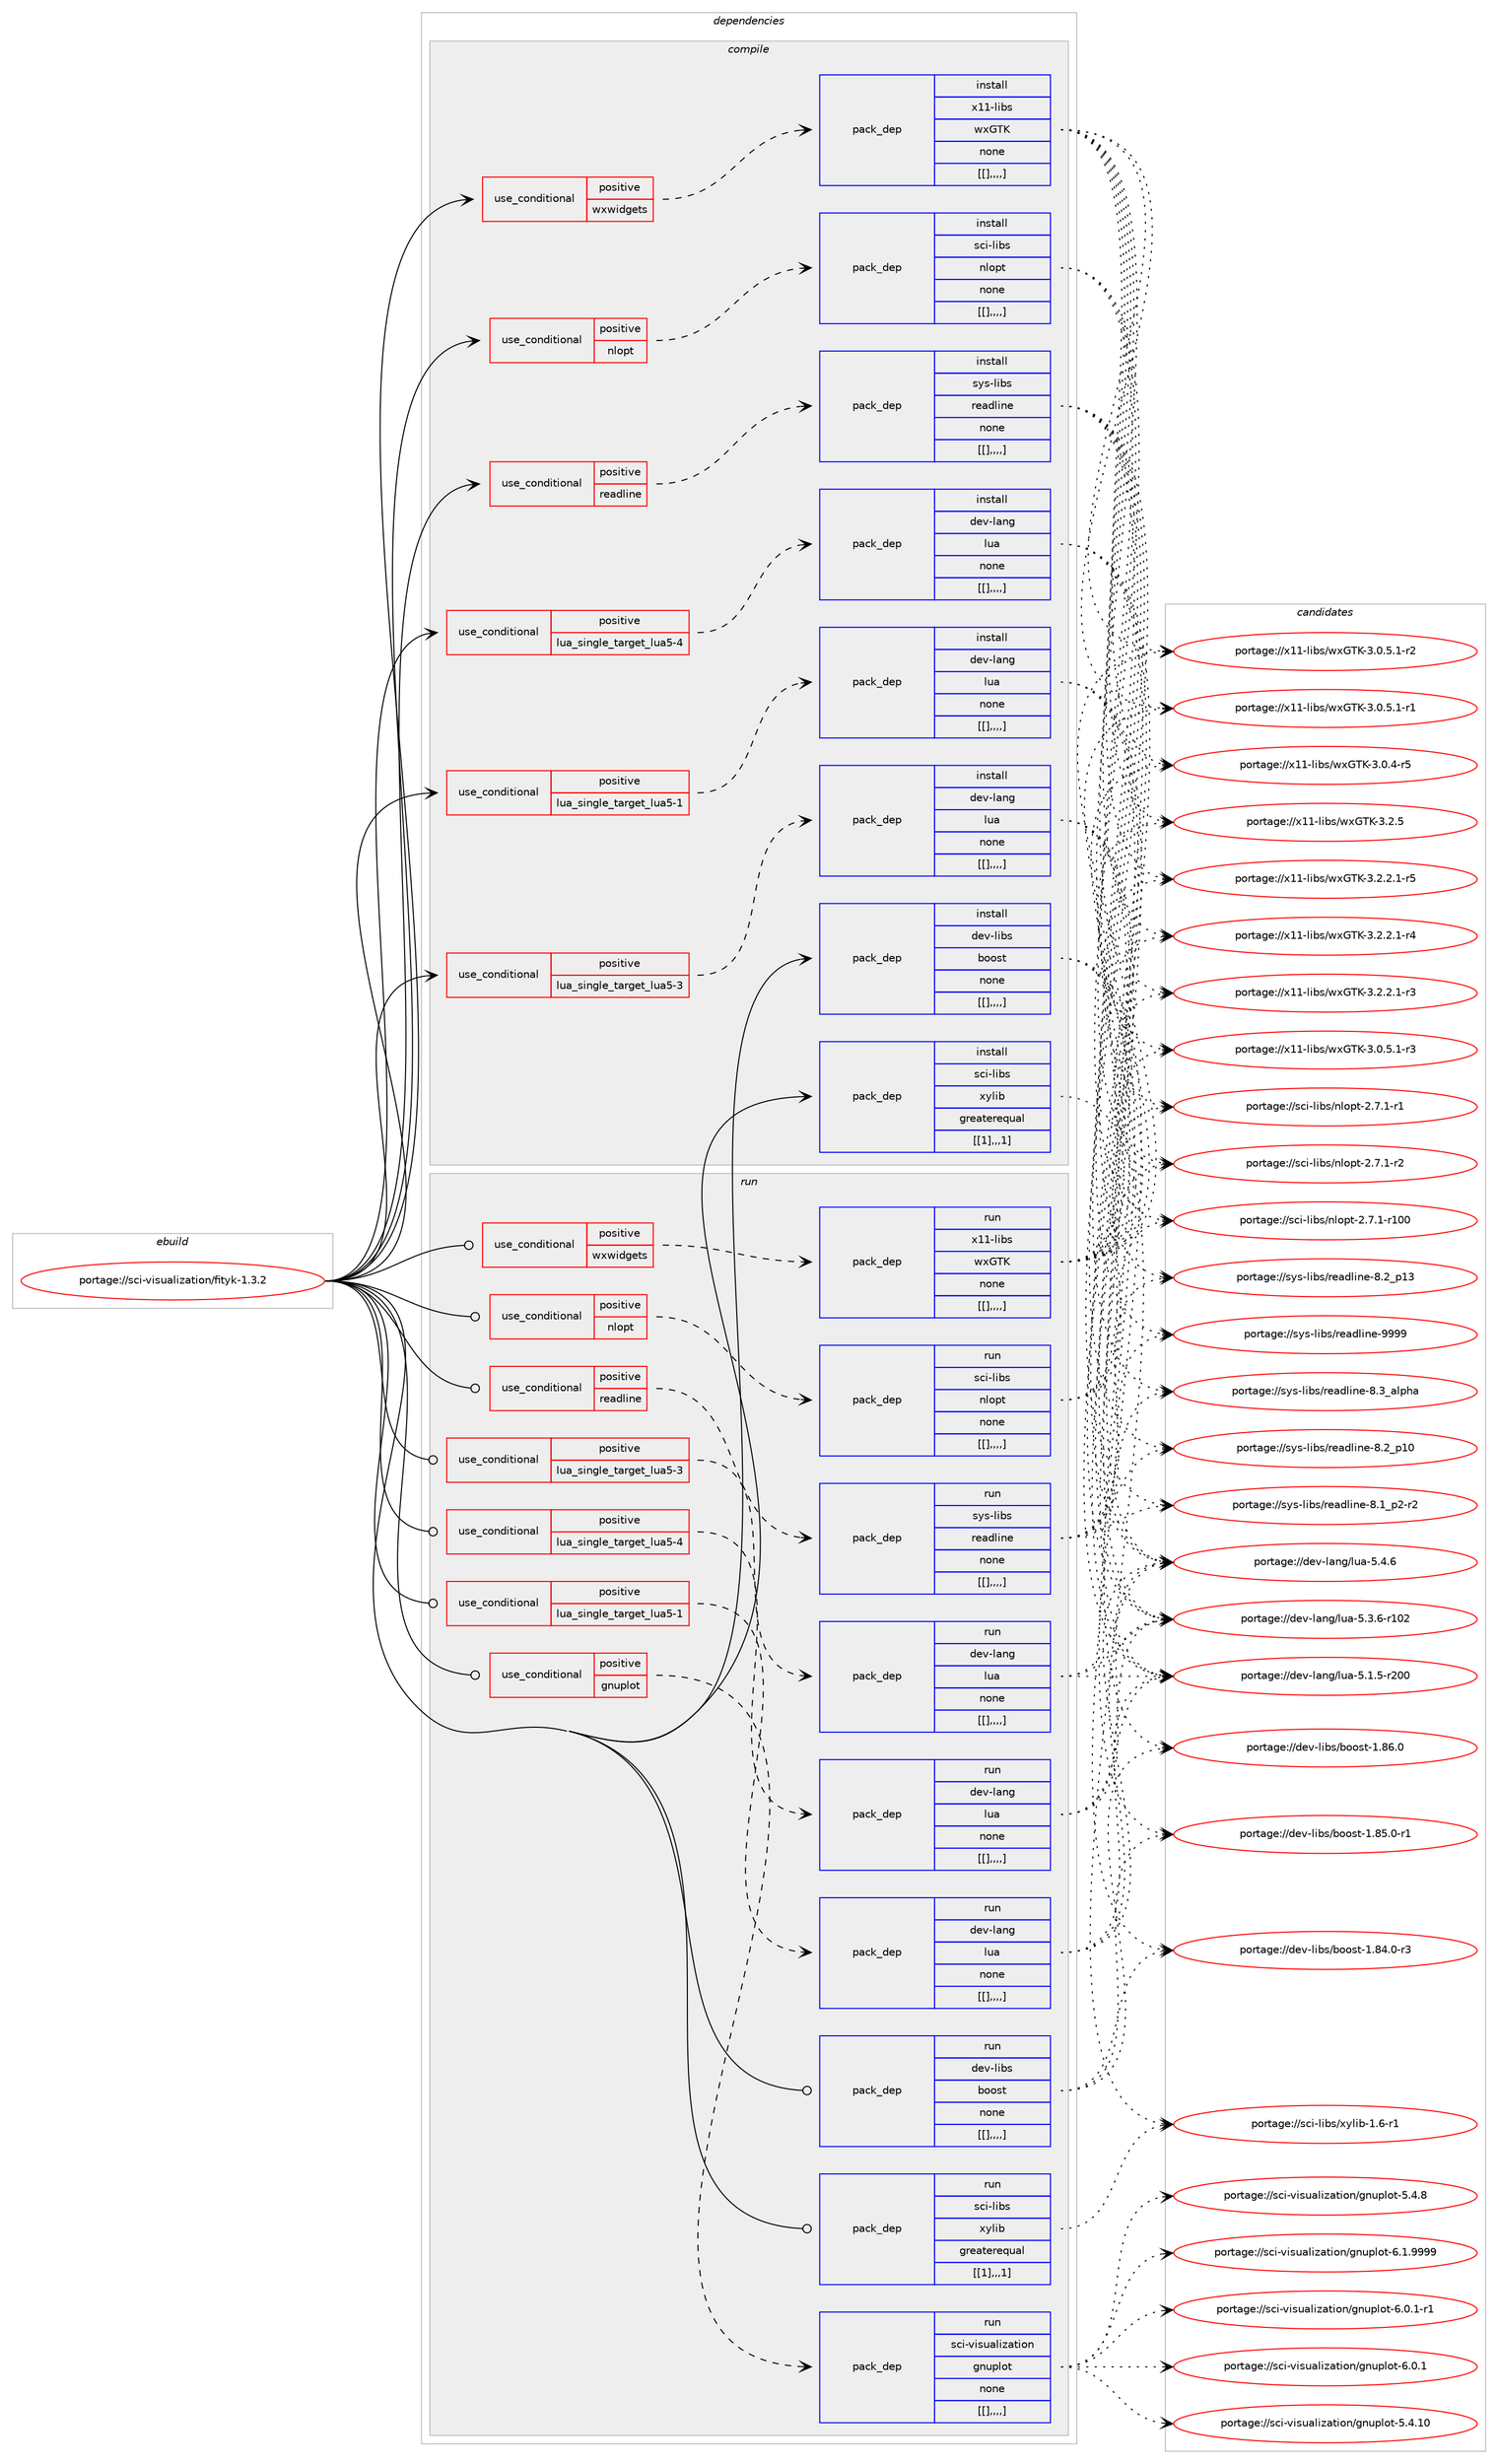 digraph prolog {

# *************
# Graph options
# *************

newrank=true;
concentrate=true;
compound=true;
graph [rankdir=LR,fontname=Helvetica,fontsize=10,ranksep=1.5];#, ranksep=2.5, nodesep=0.2];
edge  [arrowhead=vee];
node  [fontname=Helvetica,fontsize=10];

# **********
# The ebuild
# **********

subgraph cluster_leftcol {
color=gray;
label=<<i>ebuild</i>>;
id [label="portage://sci-visualization/fityk-1.3.2", color=red, width=4, href="../sci-visualization/fityk-1.3.2.svg"];
}

# ****************
# The dependencies
# ****************

subgraph cluster_midcol {
color=gray;
label=<<i>dependencies</i>>;
subgraph cluster_compile {
fillcolor="#eeeeee";
style=filled;
label=<<i>compile</i>>;
subgraph cond113462 {
dependency422621 [label=<<TABLE BORDER="0" CELLBORDER="1" CELLSPACING="0" CELLPADDING="4"><TR><TD ROWSPAN="3" CELLPADDING="10">use_conditional</TD></TR><TR><TD>positive</TD></TR><TR><TD>lua_single_target_lua5-1</TD></TR></TABLE>>, shape=none, color=red];
subgraph pack306229 {
dependency422622 [label=<<TABLE BORDER="0" CELLBORDER="1" CELLSPACING="0" CELLPADDING="4" WIDTH="220"><TR><TD ROWSPAN="6" CELLPADDING="30">pack_dep</TD></TR><TR><TD WIDTH="110">install</TD></TR><TR><TD>dev-lang</TD></TR><TR><TD>lua</TD></TR><TR><TD>none</TD></TR><TR><TD>[[],,,,]</TD></TR></TABLE>>, shape=none, color=blue];
}
dependency422621:e -> dependency422622:w [weight=20,style="dashed",arrowhead="vee"];
}
id:e -> dependency422621:w [weight=20,style="solid",arrowhead="vee"];
subgraph cond113463 {
dependency422623 [label=<<TABLE BORDER="0" CELLBORDER="1" CELLSPACING="0" CELLPADDING="4"><TR><TD ROWSPAN="3" CELLPADDING="10">use_conditional</TD></TR><TR><TD>positive</TD></TR><TR><TD>lua_single_target_lua5-3</TD></TR></TABLE>>, shape=none, color=red];
subgraph pack306230 {
dependency422624 [label=<<TABLE BORDER="0" CELLBORDER="1" CELLSPACING="0" CELLPADDING="4" WIDTH="220"><TR><TD ROWSPAN="6" CELLPADDING="30">pack_dep</TD></TR><TR><TD WIDTH="110">install</TD></TR><TR><TD>dev-lang</TD></TR><TR><TD>lua</TD></TR><TR><TD>none</TD></TR><TR><TD>[[],,,,]</TD></TR></TABLE>>, shape=none, color=blue];
}
dependency422623:e -> dependency422624:w [weight=20,style="dashed",arrowhead="vee"];
}
id:e -> dependency422623:w [weight=20,style="solid",arrowhead="vee"];
subgraph cond113464 {
dependency422625 [label=<<TABLE BORDER="0" CELLBORDER="1" CELLSPACING="0" CELLPADDING="4"><TR><TD ROWSPAN="3" CELLPADDING="10">use_conditional</TD></TR><TR><TD>positive</TD></TR><TR><TD>lua_single_target_lua5-4</TD></TR></TABLE>>, shape=none, color=red];
subgraph pack306231 {
dependency422626 [label=<<TABLE BORDER="0" CELLBORDER="1" CELLSPACING="0" CELLPADDING="4" WIDTH="220"><TR><TD ROWSPAN="6" CELLPADDING="30">pack_dep</TD></TR><TR><TD WIDTH="110">install</TD></TR><TR><TD>dev-lang</TD></TR><TR><TD>lua</TD></TR><TR><TD>none</TD></TR><TR><TD>[[],,,,]</TD></TR></TABLE>>, shape=none, color=blue];
}
dependency422625:e -> dependency422626:w [weight=20,style="dashed",arrowhead="vee"];
}
id:e -> dependency422625:w [weight=20,style="solid",arrowhead="vee"];
subgraph cond113465 {
dependency422627 [label=<<TABLE BORDER="0" CELLBORDER="1" CELLSPACING="0" CELLPADDING="4"><TR><TD ROWSPAN="3" CELLPADDING="10">use_conditional</TD></TR><TR><TD>positive</TD></TR><TR><TD>nlopt</TD></TR></TABLE>>, shape=none, color=red];
subgraph pack306232 {
dependency422628 [label=<<TABLE BORDER="0" CELLBORDER="1" CELLSPACING="0" CELLPADDING="4" WIDTH="220"><TR><TD ROWSPAN="6" CELLPADDING="30">pack_dep</TD></TR><TR><TD WIDTH="110">install</TD></TR><TR><TD>sci-libs</TD></TR><TR><TD>nlopt</TD></TR><TR><TD>none</TD></TR><TR><TD>[[],,,,]</TD></TR></TABLE>>, shape=none, color=blue];
}
dependency422627:e -> dependency422628:w [weight=20,style="dashed",arrowhead="vee"];
}
id:e -> dependency422627:w [weight=20,style="solid",arrowhead="vee"];
subgraph cond113466 {
dependency422629 [label=<<TABLE BORDER="0" CELLBORDER="1" CELLSPACING="0" CELLPADDING="4"><TR><TD ROWSPAN="3" CELLPADDING="10">use_conditional</TD></TR><TR><TD>positive</TD></TR><TR><TD>readline</TD></TR></TABLE>>, shape=none, color=red];
subgraph pack306233 {
dependency422630 [label=<<TABLE BORDER="0" CELLBORDER="1" CELLSPACING="0" CELLPADDING="4" WIDTH="220"><TR><TD ROWSPAN="6" CELLPADDING="30">pack_dep</TD></TR><TR><TD WIDTH="110">install</TD></TR><TR><TD>sys-libs</TD></TR><TR><TD>readline</TD></TR><TR><TD>none</TD></TR><TR><TD>[[],,,,]</TD></TR></TABLE>>, shape=none, color=blue];
}
dependency422629:e -> dependency422630:w [weight=20,style="dashed",arrowhead="vee"];
}
id:e -> dependency422629:w [weight=20,style="solid",arrowhead="vee"];
subgraph cond113467 {
dependency422631 [label=<<TABLE BORDER="0" CELLBORDER="1" CELLSPACING="0" CELLPADDING="4"><TR><TD ROWSPAN="3" CELLPADDING="10">use_conditional</TD></TR><TR><TD>positive</TD></TR><TR><TD>wxwidgets</TD></TR></TABLE>>, shape=none, color=red];
subgraph pack306234 {
dependency422632 [label=<<TABLE BORDER="0" CELLBORDER="1" CELLSPACING="0" CELLPADDING="4" WIDTH="220"><TR><TD ROWSPAN="6" CELLPADDING="30">pack_dep</TD></TR><TR><TD WIDTH="110">install</TD></TR><TR><TD>x11-libs</TD></TR><TR><TD>wxGTK</TD></TR><TR><TD>none</TD></TR><TR><TD>[[],,,,]</TD></TR></TABLE>>, shape=none, color=blue];
}
dependency422631:e -> dependency422632:w [weight=20,style="dashed",arrowhead="vee"];
}
id:e -> dependency422631:w [weight=20,style="solid",arrowhead="vee"];
subgraph pack306235 {
dependency422633 [label=<<TABLE BORDER="0" CELLBORDER="1" CELLSPACING="0" CELLPADDING="4" WIDTH="220"><TR><TD ROWSPAN="6" CELLPADDING="30">pack_dep</TD></TR><TR><TD WIDTH="110">install</TD></TR><TR><TD>dev-libs</TD></TR><TR><TD>boost</TD></TR><TR><TD>none</TD></TR><TR><TD>[[],,,,]</TD></TR></TABLE>>, shape=none, color=blue];
}
id:e -> dependency422633:w [weight=20,style="solid",arrowhead="vee"];
subgraph pack306236 {
dependency422634 [label=<<TABLE BORDER="0" CELLBORDER="1" CELLSPACING="0" CELLPADDING="4" WIDTH="220"><TR><TD ROWSPAN="6" CELLPADDING="30">pack_dep</TD></TR><TR><TD WIDTH="110">install</TD></TR><TR><TD>sci-libs</TD></TR><TR><TD>xylib</TD></TR><TR><TD>greaterequal</TD></TR><TR><TD>[[1],,,1]</TD></TR></TABLE>>, shape=none, color=blue];
}
id:e -> dependency422634:w [weight=20,style="solid",arrowhead="vee"];
}
subgraph cluster_compileandrun {
fillcolor="#eeeeee";
style=filled;
label=<<i>compile and run</i>>;
}
subgraph cluster_run {
fillcolor="#eeeeee";
style=filled;
label=<<i>run</i>>;
subgraph cond113468 {
dependency422635 [label=<<TABLE BORDER="0" CELLBORDER="1" CELLSPACING="0" CELLPADDING="4"><TR><TD ROWSPAN="3" CELLPADDING="10">use_conditional</TD></TR><TR><TD>positive</TD></TR><TR><TD>gnuplot</TD></TR></TABLE>>, shape=none, color=red];
subgraph pack306237 {
dependency422636 [label=<<TABLE BORDER="0" CELLBORDER="1" CELLSPACING="0" CELLPADDING="4" WIDTH="220"><TR><TD ROWSPAN="6" CELLPADDING="30">pack_dep</TD></TR><TR><TD WIDTH="110">run</TD></TR><TR><TD>sci-visualization</TD></TR><TR><TD>gnuplot</TD></TR><TR><TD>none</TD></TR><TR><TD>[[],,,,]</TD></TR></TABLE>>, shape=none, color=blue];
}
dependency422635:e -> dependency422636:w [weight=20,style="dashed",arrowhead="vee"];
}
id:e -> dependency422635:w [weight=20,style="solid",arrowhead="odot"];
subgraph cond113469 {
dependency422637 [label=<<TABLE BORDER="0" CELLBORDER="1" CELLSPACING="0" CELLPADDING="4"><TR><TD ROWSPAN="3" CELLPADDING="10">use_conditional</TD></TR><TR><TD>positive</TD></TR><TR><TD>lua_single_target_lua5-1</TD></TR></TABLE>>, shape=none, color=red];
subgraph pack306238 {
dependency422638 [label=<<TABLE BORDER="0" CELLBORDER="1" CELLSPACING="0" CELLPADDING="4" WIDTH="220"><TR><TD ROWSPAN="6" CELLPADDING="30">pack_dep</TD></TR><TR><TD WIDTH="110">run</TD></TR><TR><TD>dev-lang</TD></TR><TR><TD>lua</TD></TR><TR><TD>none</TD></TR><TR><TD>[[],,,,]</TD></TR></TABLE>>, shape=none, color=blue];
}
dependency422637:e -> dependency422638:w [weight=20,style="dashed",arrowhead="vee"];
}
id:e -> dependency422637:w [weight=20,style="solid",arrowhead="odot"];
subgraph cond113470 {
dependency422639 [label=<<TABLE BORDER="0" CELLBORDER="1" CELLSPACING="0" CELLPADDING="4"><TR><TD ROWSPAN="3" CELLPADDING="10">use_conditional</TD></TR><TR><TD>positive</TD></TR><TR><TD>lua_single_target_lua5-3</TD></TR></TABLE>>, shape=none, color=red];
subgraph pack306239 {
dependency422640 [label=<<TABLE BORDER="0" CELLBORDER="1" CELLSPACING="0" CELLPADDING="4" WIDTH="220"><TR><TD ROWSPAN="6" CELLPADDING="30">pack_dep</TD></TR><TR><TD WIDTH="110">run</TD></TR><TR><TD>dev-lang</TD></TR><TR><TD>lua</TD></TR><TR><TD>none</TD></TR><TR><TD>[[],,,,]</TD></TR></TABLE>>, shape=none, color=blue];
}
dependency422639:e -> dependency422640:w [weight=20,style="dashed",arrowhead="vee"];
}
id:e -> dependency422639:w [weight=20,style="solid",arrowhead="odot"];
subgraph cond113471 {
dependency422641 [label=<<TABLE BORDER="0" CELLBORDER="1" CELLSPACING="0" CELLPADDING="4"><TR><TD ROWSPAN="3" CELLPADDING="10">use_conditional</TD></TR><TR><TD>positive</TD></TR><TR><TD>lua_single_target_lua5-4</TD></TR></TABLE>>, shape=none, color=red];
subgraph pack306240 {
dependency422642 [label=<<TABLE BORDER="0" CELLBORDER="1" CELLSPACING="0" CELLPADDING="4" WIDTH="220"><TR><TD ROWSPAN="6" CELLPADDING="30">pack_dep</TD></TR><TR><TD WIDTH="110">run</TD></TR><TR><TD>dev-lang</TD></TR><TR><TD>lua</TD></TR><TR><TD>none</TD></TR><TR><TD>[[],,,,]</TD></TR></TABLE>>, shape=none, color=blue];
}
dependency422641:e -> dependency422642:w [weight=20,style="dashed",arrowhead="vee"];
}
id:e -> dependency422641:w [weight=20,style="solid",arrowhead="odot"];
subgraph cond113472 {
dependency422643 [label=<<TABLE BORDER="0" CELLBORDER="1" CELLSPACING="0" CELLPADDING="4"><TR><TD ROWSPAN="3" CELLPADDING="10">use_conditional</TD></TR><TR><TD>positive</TD></TR><TR><TD>nlopt</TD></TR></TABLE>>, shape=none, color=red];
subgraph pack306241 {
dependency422644 [label=<<TABLE BORDER="0" CELLBORDER="1" CELLSPACING="0" CELLPADDING="4" WIDTH="220"><TR><TD ROWSPAN="6" CELLPADDING="30">pack_dep</TD></TR><TR><TD WIDTH="110">run</TD></TR><TR><TD>sci-libs</TD></TR><TR><TD>nlopt</TD></TR><TR><TD>none</TD></TR><TR><TD>[[],,,,]</TD></TR></TABLE>>, shape=none, color=blue];
}
dependency422643:e -> dependency422644:w [weight=20,style="dashed",arrowhead="vee"];
}
id:e -> dependency422643:w [weight=20,style="solid",arrowhead="odot"];
subgraph cond113473 {
dependency422645 [label=<<TABLE BORDER="0" CELLBORDER="1" CELLSPACING="0" CELLPADDING="4"><TR><TD ROWSPAN="3" CELLPADDING="10">use_conditional</TD></TR><TR><TD>positive</TD></TR><TR><TD>readline</TD></TR></TABLE>>, shape=none, color=red];
subgraph pack306242 {
dependency422646 [label=<<TABLE BORDER="0" CELLBORDER="1" CELLSPACING="0" CELLPADDING="4" WIDTH="220"><TR><TD ROWSPAN="6" CELLPADDING="30">pack_dep</TD></TR><TR><TD WIDTH="110">run</TD></TR><TR><TD>sys-libs</TD></TR><TR><TD>readline</TD></TR><TR><TD>none</TD></TR><TR><TD>[[],,,,]</TD></TR></TABLE>>, shape=none, color=blue];
}
dependency422645:e -> dependency422646:w [weight=20,style="dashed",arrowhead="vee"];
}
id:e -> dependency422645:w [weight=20,style="solid",arrowhead="odot"];
subgraph cond113474 {
dependency422647 [label=<<TABLE BORDER="0" CELLBORDER="1" CELLSPACING="0" CELLPADDING="4"><TR><TD ROWSPAN="3" CELLPADDING="10">use_conditional</TD></TR><TR><TD>positive</TD></TR><TR><TD>wxwidgets</TD></TR></TABLE>>, shape=none, color=red];
subgraph pack306243 {
dependency422648 [label=<<TABLE BORDER="0" CELLBORDER="1" CELLSPACING="0" CELLPADDING="4" WIDTH="220"><TR><TD ROWSPAN="6" CELLPADDING="30">pack_dep</TD></TR><TR><TD WIDTH="110">run</TD></TR><TR><TD>x11-libs</TD></TR><TR><TD>wxGTK</TD></TR><TR><TD>none</TD></TR><TR><TD>[[],,,,]</TD></TR></TABLE>>, shape=none, color=blue];
}
dependency422647:e -> dependency422648:w [weight=20,style="dashed",arrowhead="vee"];
}
id:e -> dependency422647:w [weight=20,style="solid",arrowhead="odot"];
subgraph pack306244 {
dependency422649 [label=<<TABLE BORDER="0" CELLBORDER="1" CELLSPACING="0" CELLPADDING="4" WIDTH="220"><TR><TD ROWSPAN="6" CELLPADDING="30">pack_dep</TD></TR><TR><TD WIDTH="110">run</TD></TR><TR><TD>dev-libs</TD></TR><TR><TD>boost</TD></TR><TR><TD>none</TD></TR><TR><TD>[[],,,,]</TD></TR></TABLE>>, shape=none, color=blue];
}
id:e -> dependency422649:w [weight=20,style="solid",arrowhead="odot"];
subgraph pack306245 {
dependency422650 [label=<<TABLE BORDER="0" CELLBORDER="1" CELLSPACING="0" CELLPADDING="4" WIDTH="220"><TR><TD ROWSPAN="6" CELLPADDING="30">pack_dep</TD></TR><TR><TD WIDTH="110">run</TD></TR><TR><TD>sci-libs</TD></TR><TR><TD>xylib</TD></TR><TR><TD>greaterequal</TD></TR><TR><TD>[[1],,,1]</TD></TR></TABLE>>, shape=none, color=blue];
}
id:e -> dependency422650:w [weight=20,style="solid",arrowhead="odot"];
}
}

# **************
# The candidates
# **************

subgraph cluster_choices {
rank=same;
color=gray;
label=<<i>candidates</i>>;

subgraph choice306229 {
color=black;
nodesep=1;
choice10010111845108971101034710811797455346524654 [label="portage://dev-lang/lua-5.4.6", color=red, width=4,href="../dev-lang/lua-5.4.6.svg"];
choice1001011184510897110103471081179745534651465445114494850 [label="portage://dev-lang/lua-5.3.6-r102", color=red, width=4,href="../dev-lang/lua-5.3.6-r102.svg"];
choice1001011184510897110103471081179745534649465345114504848 [label="portage://dev-lang/lua-5.1.5-r200", color=red, width=4,href="../dev-lang/lua-5.1.5-r200.svg"];
dependency422622:e -> choice10010111845108971101034710811797455346524654:w [style=dotted,weight="100"];
dependency422622:e -> choice1001011184510897110103471081179745534651465445114494850:w [style=dotted,weight="100"];
dependency422622:e -> choice1001011184510897110103471081179745534649465345114504848:w [style=dotted,weight="100"];
}
subgraph choice306230 {
color=black;
nodesep=1;
choice10010111845108971101034710811797455346524654 [label="portage://dev-lang/lua-5.4.6", color=red, width=4,href="../dev-lang/lua-5.4.6.svg"];
choice1001011184510897110103471081179745534651465445114494850 [label="portage://dev-lang/lua-5.3.6-r102", color=red, width=4,href="../dev-lang/lua-5.3.6-r102.svg"];
choice1001011184510897110103471081179745534649465345114504848 [label="portage://dev-lang/lua-5.1.5-r200", color=red, width=4,href="../dev-lang/lua-5.1.5-r200.svg"];
dependency422624:e -> choice10010111845108971101034710811797455346524654:w [style=dotted,weight="100"];
dependency422624:e -> choice1001011184510897110103471081179745534651465445114494850:w [style=dotted,weight="100"];
dependency422624:e -> choice1001011184510897110103471081179745534649465345114504848:w [style=dotted,weight="100"];
}
subgraph choice306231 {
color=black;
nodesep=1;
choice10010111845108971101034710811797455346524654 [label="portage://dev-lang/lua-5.4.6", color=red, width=4,href="../dev-lang/lua-5.4.6.svg"];
choice1001011184510897110103471081179745534651465445114494850 [label="portage://dev-lang/lua-5.3.6-r102", color=red, width=4,href="../dev-lang/lua-5.3.6-r102.svg"];
choice1001011184510897110103471081179745534649465345114504848 [label="portage://dev-lang/lua-5.1.5-r200", color=red, width=4,href="../dev-lang/lua-5.1.5-r200.svg"];
dependency422626:e -> choice10010111845108971101034710811797455346524654:w [style=dotted,weight="100"];
dependency422626:e -> choice1001011184510897110103471081179745534651465445114494850:w [style=dotted,weight="100"];
dependency422626:e -> choice1001011184510897110103471081179745534649465345114504848:w [style=dotted,weight="100"];
}
subgraph choice306232 {
color=black;
nodesep=1;
choice115991054510810598115471101081111121164550465546494511450 [label="portage://sci-libs/nlopt-2.7.1-r2", color=red, width=4,href="../sci-libs/nlopt-2.7.1-r2.svg"];
choice1159910545108105981154711010811111211645504655464945114494848 [label="portage://sci-libs/nlopt-2.7.1-r100", color=red, width=4,href="../sci-libs/nlopt-2.7.1-r100.svg"];
choice115991054510810598115471101081111121164550465546494511449 [label="portage://sci-libs/nlopt-2.7.1-r1", color=red, width=4,href="../sci-libs/nlopt-2.7.1-r1.svg"];
dependency422628:e -> choice115991054510810598115471101081111121164550465546494511450:w [style=dotted,weight="100"];
dependency422628:e -> choice1159910545108105981154711010811111211645504655464945114494848:w [style=dotted,weight="100"];
dependency422628:e -> choice115991054510810598115471101081111121164550465546494511449:w [style=dotted,weight="100"];
}
subgraph choice306233 {
color=black;
nodesep=1;
choice115121115451081059811547114101971001081051101014557575757 [label="portage://sys-libs/readline-9999", color=red, width=4,href="../sys-libs/readline-9999.svg"];
choice1151211154510810598115471141019710010810511010145564651959710811210497 [label="portage://sys-libs/readline-8.3_alpha", color=red, width=4,href="../sys-libs/readline-8.3_alpha.svg"];
choice1151211154510810598115471141019710010810511010145564650951124951 [label="portage://sys-libs/readline-8.2_p13", color=red, width=4,href="../sys-libs/readline-8.2_p13.svg"];
choice1151211154510810598115471141019710010810511010145564650951124948 [label="portage://sys-libs/readline-8.2_p10", color=red, width=4,href="../sys-libs/readline-8.2_p10.svg"];
choice115121115451081059811547114101971001081051101014556464995112504511450 [label="portage://sys-libs/readline-8.1_p2-r2", color=red, width=4,href="../sys-libs/readline-8.1_p2-r2.svg"];
dependency422630:e -> choice115121115451081059811547114101971001081051101014557575757:w [style=dotted,weight="100"];
dependency422630:e -> choice1151211154510810598115471141019710010810511010145564651959710811210497:w [style=dotted,weight="100"];
dependency422630:e -> choice1151211154510810598115471141019710010810511010145564650951124951:w [style=dotted,weight="100"];
dependency422630:e -> choice1151211154510810598115471141019710010810511010145564650951124948:w [style=dotted,weight="100"];
dependency422630:e -> choice115121115451081059811547114101971001081051101014556464995112504511450:w [style=dotted,weight="100"];
}
subgraph choice306234 {
color=black;
nodesep=1;
choice1204949451081059811547119120718475455146504653 [label="portage://x11-libs/wxGTK-3.2.5", color=red, width=4,href="../x11-libs/wxGTK-3.2.5.svg"];
choice120494945108105981154711912071847545514650465046494511453 [label="portage://x11-libs/wxGTK-3.2.2.1-r5", color=red, width=4,href="../x11-libs/wxGTK-3.2.2.1-r5.svg"];
choice120494945108105981154711912071847545514650465046494511452 [label="portage://x11-libs/wxGTK-3.2.2.1-r4", color=red, width=4,href="../x11-libs/wxGTK-3.2.2.1-r4.svg"];
choice120494945108105981154711912071847545514650465046494511451 [label="portage://x11-libs/wxGTK-3.2.2.1-r3", color=red, width=4,href="../x11-libs/wxGTK-3.2.2.1-r3.svg"];
choice120494945108105981154711912071847545514648465346494511451 [label="portage://x11-libs/wxGTK-3.0.5.1-r3", color=red, width=4,href="../x11-libs/wxGTK-3.0.5.1-r3.svg"];
choice120494945108105981154711912071847545514648465346494511450 [label="portage://x11-libs/wxGTK-3.0.5.1-r2", color=red, width=4,href="../x11-libs/wxGTK-3.0.5.1-r2.svg"];
choice120494945108105981154711912071847545514648465346494511449 [label="portage://x11-libs/wxGTK-3.0.5.1-r1", color=red, width=4,href="../x11-libs/wxGTK-3.0.5.1-r1.svg"];
choice12049494510810598115471191207184754551464846524511453 [label="portage://x11-libs/wxGTK-3.0.4-r5", color=red, width=4,href="../x11-libs/wxGTK-3.0.4-r5.svg"];
dependency422632:e -> choice1204949451081059811547119120718475455146504653:w [style=dotted,weight="100"];
dependency422632:e -> choice120494945108105981154711912071847545514650465046494511453:w [style=dotted,weight="100"];
dependency422632:e -> choice120494945108105981154711912071847545514650465046494511452:w [style=dotted,weight="100"];
dependency422632:e -> choice120494945108105981154711912071847545514650465046494511451:w [style=dotted,weight="100"];
dependency422632:e -> choice120494945108105981154711912071847545514648465346494511451:w [style=dotted,weight="100"];
dependency422632:e -> choice120494945108105981154711912071847545514648465346494511450:w [style=dotted,weight="100"];
dependency422632:e -> choice120494945108105981154711912071847545514648465346494511449:w [style=dotted,weight="100"];
dependency422632:e -> choice12049494510810598115471191207184754551464846524511453:w [style=dotted,weight="100"];
}
subgraph choice306235 {
color=black;
nodesep=1;
choice1001011184510810598115479811111111511645494656544648 [label="portage://dev-libs/boost-1.86.0", color=red, width=4,href="../dev-libs/boost-1.86.0.svg"];
choice10010111845108105981154798111111115116454946565346484511449 [label="portage://dev-libs/boost-1.85.0-r1", color=red, width=4,href="../dev-libs/boost-1.85.0-r1.svg"];
choice10010111845108105981154798111111115116454946565246484511451 [label="portage://dev-libs/boost-1.84.0-r3", color=red, width=4,href="../dev-libs/boost-1.84.0-r3.svg"];
dependency422633:e -> choice1001011184510810598115479811111111511645494656544648:w [style=dotted,weight="100"];
dependency422633:e -> choice10010111845108105981154798111111115116454946565346484511449:w [style=dotted,weight="100"];
dependency422633:e -> choice10010111845108105981154798111111115116454946565246484511451:w [style=dotted,weight="100"];
}
subgraph choice306236 {
color=black;
nodesep=1;
choice1159910545108105981154712012110810598454946544511449 [label="portage://sci-libs/xylib-1.6-r1", color=red, width=4,href="../sci-libs/xylib-1.6-r1.svg"];
dependency422634:e -> choice1159910545108105981154712012110810598454946544511449:w [style=dotted,weight="100"];
}
subgraph choice306237 {
color=black;
nodesep=1;
choice1159910545118105115117971081051229711610511111047103110117112108111116455446494657575757 [label="portage://sci-visualization/gnuplot-6.1.9999", color=red, width=4,href="../sci-visualization/gnuplot-6.1.9999.svg"];
choice11599105451181051151179710810512297116105111110471031101171121081111164554464846494511449 [label="portage://sci-visualization/gnuplot-6.0.1-r1", color=red, width=4,href="../sci-visualization/gnuplot-6.0.1-r1.svg"];
choice1159910545118105115117971081051229711610511111047103110117112108111116455446484649 [label="portage://sci-visualization/gnuplot-6.0.1", color=red, width=4,href="../sci-visualization/gnuplot-6.0.1.svg"];
choice115991054511810511511797108105122971161051111104710311011711210811111645534652464948 [label="portage://sci-visualization/gnuplot-5.4.10", color=red, width=4,href="../sci-visualization/gnuplot-5.4.10.svg"];
choice1159910545118105115117971081051229711610511111047103110117112108111116455346524656 [label="portage://sci-visualization/gnuplot-5.4.8", color=red, width=4,href="../sci-visualization/gnuplot-5.4.8.svg"];
dependency422636:e -> choice1159910545118105115117971081051229711610511111047103110117112108111116455446494657575757:w [style=dotted,weight="100"];
dependency422636:e -> choice11599105451181051151179710810512297116105111110471031101171121081111164554464846494511449:w [style=dotted,weight="100"];
dependency422636:e -> choice1159910545118105115117971081051229711610511111047103110117112108111116455446484649:w [style=dotted,weight="100"];
dependency422636:e -> choice115991054511810511511797108105122971161051111104710311011711210811111645534652464948:w [style=dotted,weight="100"];
dependency422636:e -> choice1159910545118105115117971081051229711610511111047103110117112108111116455346524656:w [style=dotted,weight="100"];
}
subgraph choice306238 {
color=black;
nodesep=1;
choice10010111845108971101034710811797455346524654 [label="portage://dev-lang/lua-5.4.6", color=red, width=4,href="../dev-lang/lua-5.4.6.svg"];
choice1001011184510897110103471081179745534651465445114494850 [label="portage://dev-lang/lua-5.3.6-r102", color=red, width=4,href="../dev-lang/lua-5.3.6-r102.svg"];
choice1001011184510897110103471081179745534649465345114504848 [label="portage://dev-lang/lua-5.1.5-r200", color=red, width=4,href="../dev-lang/lua-5.1.5-r200.svg"];
dependency422638:e -> choice10010111845108971101034710811797455346524654:w [style=dotted,weight="100"];
dependency422638:e -> choice1001011184510897110103471081179745534651465445114494850:w [style=dotted,weight="100"];
dependency422638:e -> choice1001011184510897110103471081179745534649465345114504848:w [style=dotted,weight="100"];
}
subgraph choice306239 {
color=black;
nodesep=1;
choice10010111845108971101034710811797455346524654 [label="portage://dev-lang/lua-5.4.6", color=red, width=4,href="../dev-lang/lua-5.4.6.svg"];
choice1001011184510897110103471081179745534651465445114494850 [label="portage://dev-lang/lua-5.3.6-r102", color=red, width=4,href="../dev-lang/lua-5.3.6-r102.svg"];
choice1001011184510897110103471081179745534649465345114504848 [label="portage://dev-lang/lua-5.1.5-r200", color=red, width=4,href="../dev-lang/lua-5.1.5-r200.svg"];
dependency422640:e -> choice10010111845108971101034710811797455346524654:w [style=dotted,weight="100"];
dependency422640:e -> choice1001011184510897110103471081179745534651465445114494850:w [style=dotted,weight="100"];
dependency422640:e -> choice1001011184510897110103471081179745534649465345114504848:w [style=dotted,weight="100"];
}
subgraph choice306240 {
color=black;
nodesep=1;
choice10010111845108971101034710811797455346524654 [label="portage://dev-lang/lua-5.4.6", color=red, width=4,href="../dev-lang/lua-5.4.6.svg"];
choice1001011184510897110103471081179745534651465445114494850 [label="portage://dev-lang/lua-5.3.6-r102", color=red, width=4,href="../dev-lang/lua-5.3.6-r102.svg"];
choice1001011184510897110103471081179745534649465345114504848 [label="portage://dev-lang/lua-5.1.5-r200", color=red, width=4,href="../dev-lang/lua-5.1.5-r200.svg"];
dependency422642:e -> choice10010111845108971101034710811797455346524654:w [style=dotted,weight="100"];
dependency422642:e -> choice1001011184510897110103471081179745534651465445114494850:w [style=dotted,weight="100"];
dependency422642:e -> choice1001011184510897110103471081179745534649465345114504848:w [style=dotted,weight="100"];
}
subgraph choice306241 {
color=black;
nodesep=1;
choice115991054510810598115471101081111121164550465546494511450 [label="portage://sci-libs/nlopt-2.7.1-r2", color=red, width=4,href="../sci-libs/nlopt-2.7.1-r2.svg"];
choice1159910545108105981154711010811111211645504655464945114494848 [label="portage://sci-libs/nlopt-2.7.1-r100", color=red, width=4,href="../sci-libs/nlopt-2.7.1-r100.svg"];
choice115991054510810598115471101081111121164550465546494511449 [label="portage://sci-libs/nlopt-2.7.1-r1", color=red, width=4,href="../sci-libs/nlopt-2.7.1-r1.svg"];
dependency422644:e -> choice115991054510810598115471101081111121164550465546494511450:w [style=dotted,weight="100"];
dependency422644:e -> choice1159910545108105981154711010811111211645504655464945114494848:w [style=dotted,weight="100"];
dependency422644:e -> choice115991054510810598115471101081111121164550465546494511449:w [style=dotted,weight="100"];
}
subgraph choice306242 {
color=black;
nodesep=1;
choice115121115451081059811547114101971001081051101014557575757 [label="portage://sys-libs/readline-9999", color=red, width=4,href="../sys-libs/readline-9999.svg"];
choice1151211154510810598115471141019710010810511010145564651959710811210497 [label="portage://sys-libs/readline-8.3_alpha", color=red, width=4,href="../sys-libs/readline-8.3_alpha.svg"];
choice1151211154510810598115471141019710010810511010145564650951124951 [label="portage://sys-libs/readline-8.2_p13", color=red, width=4,href="../sys-libs/readline-8.2_p13.svg"];
choice1151211154510810598115471141019710010810511010145564650951124948 [label="portage://sys-libs/readline-8.2_p10", color=red, width=4,href="../sys-libs/readline-8.2_p10.svg"];
choice115121115451081059811547114101971001081051101014556464995112504511450 [label="portage://sys-libs/readline-8.1_p2-r2", color=red, width=4,href="../sys-libs/readline-8.1_p2-r2.svg"];
dependency422646:e -> choice115121115451081059811547114101971001081051101014557575757:w [style=dotted,weight="100"];
dependency422646:e -> choice1151211154510810598115471141019710010810511010145564651959710811210497:w [style=dotted,weight="100"];
dependency422646:e -> choice1151211154510810598115471141019710010810511010145564650951124951:w [style=dotted,weight="100"];
dependency422646:e -> choice1151211154510810598115471141019710010810511010145564650951124948:w [style=dotted,weight="100"];
dependency422646:e -> choice115121115451081059811547114101971001081051101014556464995112504511450:w [style=dotted,weight="100"];
}
subgraph choice306243 {
color=black;
nodesep=1;
choice1204949451081059811547119120718475455146504653 [label="portage://x11-libs/wxGTK-3.2.5", color=red, width=4,href="../x11-libs/wxGTK-3.2.5.svg"];
choice120494945108105981154711912071847545514650465046494511453 [label="portage://x11-libs/wxGTK-3.2.2.1-r5", color=red, width=4,href="../x11-libs/wxGTK-3.2.2.1-r5.svg"];
choice120494945108105981154711912071847545514650465046494511452 [label="portage://x11-libs/wxGTK-3.2.2.1-r4", color=red, width=4,href="../x11-libs/wxGTK-3.2.2.1-r4.svg"];
choice120494945108105981154711912071847545514650465046494511451 [label="portage://x11-libs/wxGTK-3.2.2.1-r3", color=red, width=4,href="../x11-libs/wxGTK-3.2.2.1-r3.svg"];
choice120494945108105981154711912071847545514648465346494511451 [label="portage://x11-libs/wxGTK-3.0.5.1-r3", color=red, width=4,href="../x11-libs/wxGTK-3.0.5.1-r3.svg"];
choice120494945108105981154711912071847545514648465346494511450 [label="portage://x11-libs/wxGTK-3.0.5.1-r2", color=red, width=4,href="../x11-libs/wxGTK-3.0.5.1-r2.svg"];
choice120494945108105981154711912071847545514648465346494511449 [label="portage://x11-libs/wxGTK-3.0.5.1-r1", color=red, width=4,href="../x11-libs/wxGTK-3.0.5.1-r1.svg"];
choice12049494510810598115471191207184754551464846524511453 [label="portage://x11-libs/wxGTK-3.0.4-r5", color=red, width=4,href="../x11-libs/wxGTK-3.0.4-r5.svg"];
dependency422648:e -> choice1204949451081059811547119120718475455146504653:w [style=dotted,weight="100"];
dependency422648:e -> choice120494945108105981154711912071847545514650465046494511453:w [style=dotted,weight="100"];
dependency422648:e -> choice120494945108105981154711912071847545514650465046494511452:w [style=dotted,weight="100"];
dependency422648:e -> choice120494945108105981154711912071847545514650465046494511451:w [style=dotted,weight="100"];
dependency422648:e -> choice120494945108105981154711912071847545514648465346494511451:w [style=dotted,weight="100"];
dependency422648:e -> choice120494945108105981154711912071847545514648465346494511450:w [style=dotted,weight="100"];
dependency422648:e -> choice120494945108105981154711912071847545514648465346494511449:w [style=dotted,weight="100"];
dependency422648:e -> choice12049494510810598115471191207184754551464846524511453:w [style=dotted,weight="100"];
}
subgraph choice306244 {
color=black;
nodesep=1;
choice1001011184510810598115479811111111511645494656544648 [label="portage://dev-libs/boost-1.86.0", color=red, width=4,href="../dev-libs/boost-1.86.0.svg"];
choice10010111845108105981154798111111115116454946565346484511449 [label="portage://dev-libs/boost-1.85.0-r1", color=red, width=4,href="../dev-libs/boost-1.85.0-r1.svg"];
choice10010111845108105981154798111111115116454946565246484511451 [label="portage://dev-libs/boost-1.84.0-r3", color=red, width=4,href="../dev-libs/boost-1.84.0-r3.svg"];
dependency422649:e -> choice1001011184510810598115479811111111511645494656544648:w [style=dotted,weight="100"];
dependency422649:e -> choice10010111845108105981154798111111115116454946565346484511449:w [style=dotted,weight="100"];
dependency422649:e -> choice10010111845108105981154798111111115116454946565246484511451:w [style=dotted,weight="100"];
}
subgraph choice306245 {
color=black;
nodesep=1;
choice1159910545108105981154712012110810598454946544511449 [label="portage://sci-libs/xylib-1.6-r1", color=red, width=4,href="../sci-libs/xylib-1.6-r1.svg"];
dependency422650:e -> choice1159910545108105981154712012110810598454946544511449:w [style=dotted,weight="100"];
}
}

}
